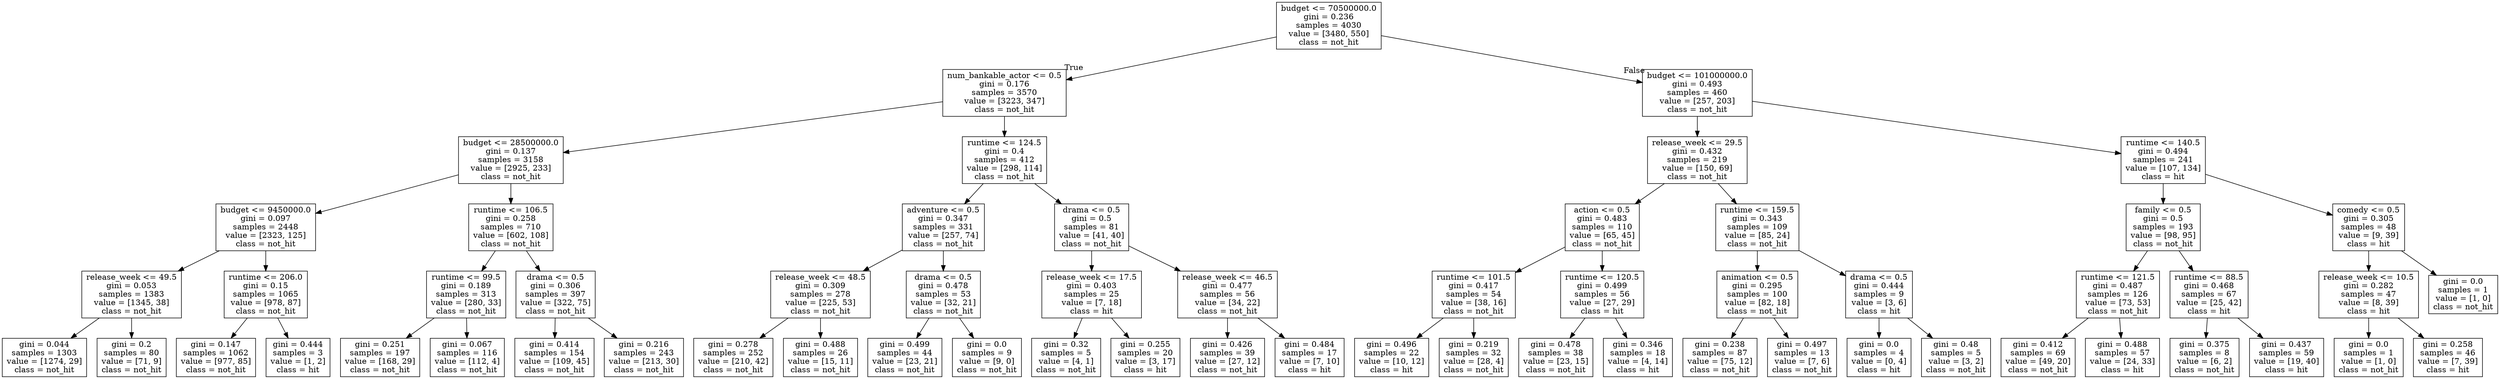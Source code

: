 digraph Tree {
node [shape=box] ;
0 [label="budget <= 70500000.0\ngini = 0.236\nsamples = 4030\nvalue = [3480, 550]\nclass = not_hit"] ;
1 [label="num_bankable_actor <= 0.5\ngini = 0.176\nsamples = 3570\nvalue = [3223, 347]\nclass = not_hit"] ;
0 -> 1 [labeldistance=2.5, labelangle=45, headlabel="True"] ;
2 [label="budget <= 28500000.0\ngini = 0.137\nsamples = 3158\nvalue = [2925, 233]\nclass = not_hit"] ;
1 -> 2 ;
3 [label="budget <= 9450000.0\ngini = 0.097\nsamples = 2448\nvalue = [2323, 125]\nclass = not_hit"] ;
2 -> 3 ;
4 [label="release_week <= 49.5\ngini = 0.053\nsamples = 1383\nvalue = [1345, 38]\nclass = not_hit"] ;
3 -> 4 ;
5 [label="gini = 0.044\nsamples = 1303\nvalue = [1274, 29]\nclass = not_hit"] ;
4 -> 5 ;
6 [label="gini = 0.2\nsamples = 80\nvalue = [71, 9]\nclass = not_hit"] ;
4 -> 6 ;
7 [label="runtime <= 206.0\ngini = 0.15\nsamples = 1065\nvalue = [978, 87]\nclass = not_hit"] ;
3 -> 7 ;
8 [label="gini = 0.147\nsamples = 1062\nvalue = [977, 85]\nclass = not_hit"] ;
7 -> 8 ;
9 [label="gini = 0.444\nsamples = 3\nvalue = [1, 2]\nclass = hit"] ;
7 -> 9 ;
10 [label="runtime <= 106.5\ngini = 0.258\nsamples = 710\nvalue = [602, 108]\nclass = not_hit"] ;
2 -> 10 ;
11 [label="runtime <= 99.5\ngini = 0.189\nsamples = 313\nvalue = [280, 33]\nclass = not_hit"] ;
10 -> 11 ;
12 [label="gini = 0.251\nsamples = 197\nvalue = [168, 29]\nclass = not_hit"] ;
11 -> 12 ;
13 [label="gini = 0.067\nsamples = 116\nvalue = [112, 4]\nclass = not_hit"] ;
11 -> 13 ;
14 [label="drama <= 0.5\ngini = 0.306\nsamples = 397\nvalue = [322, 75]\nclass = not_hit"] ;
10 -> 14 ;
15 [label="gini = 0.414\nsamples = 154\nvalue = [109, 45]\nclass = not_hit"] ;
14 -> 15 ;
16 [label="gini = 0.216\nsamples = 243\nvalue = [213, 30]\nclass = not_hit"] ;
14 -> 16 ;
17 [label="runtime <= 124.5\ngini = 0.4\nsamples = 412\nvalue = [298, 114]\nclass = not_hit"] ;
1 -> 17 ;
18 [label="adventure <= 0.5\ngini = 0.347\nsamples = 331\nvalue = [257, 74]\nclass = not_hit"] ;
17 -> 18 ;
19 [label="release_week <= 48.5\ngini = 0.309\nsamples = 278\nvalue = [225, 53]\nclass = not_hit"] ;
18 -> 19 ;
20 [label="gini = 0.278\nsamples = 252\nvalue = [210, 42]\nclass = not_hit"] ;
19 -> 20 ;
21 [label="gini = 0.488\nsamples = 26\nvalue = [15, 11]\nclass = not_hit"] ;
19 -> 21 ;
22 [label="drama <= 0.5\ngini = 0.478\nsamples = 53\nvalue = [32, 21]\nclass = not_hit"] ;
18 -> 22 ;
23 [label="gini = 0.499\nsamples = 44\nvalue = [23, 21]\nclass = not_hit"] ;
22 -> 23 ;
24 [label="gini = 0.0\nsamples = 9\nvalue = [9, 0]\nclass = not_hit"] ;
22 -> 24 ;
25 [label="drama <= 0.5\ngini = 0.5\nsamples = 81\nvalue = [41, 40]\nclass = not_hit"] ;
17 -> 25 ;
26 [label="release_week <= 17.5\ngini = 0.403\nsamples = 25\nvalue = [7, 18]\nclass = hit"] ;
25 -> 26 ;
27 [label="gini = 0.32\nsamples = 5\nvalue = [4, 1]\nclass = not_hit"] ;
26 -> 27 ;
28 [label="gini = 0.255\nsamples = 20\nvalue = [3, 17]\nclass = hit"] ;
26 -> 28 ;
29 [label="release_week <= 46.5\ngini = 0.477\nsamples = 56\nvalue = [34, 22]\nclass = not_hit"] ;
25 -> 29 ;
30 [label="gini = 0.426\nsamples = 39\nvalue = [27, 12]\nclass = not_hit"] ;
29 -> 30 ;
31 [label="gini = 0.484\nsamples = 17\nvalue = [7, 10]\nclass = hit"] ;
29 -> 31 ;
32 [label="budget <= 101000000.0\ngini = 0.493\nsamples = 460\nvalue = [257, 203]\nclass = not_hit"] ;
0 -> 32 [labeldistance=2.5, labelangle=-45, headlabel="False"] ;
33 [label="release_week <= 29.5\ngini = 0.432\nsamples = 219\nvalue = [150, 69]\nclass = not_hit"] ;
32 -> 33 ;
34 [label="action <= 0.5\ngini = 0.483\nsamples = 110\nvalue = [65, 45]\nclass = not_hit"] ;
33 -> 34 ;
35 [label="runtime <= 101.5\ngini = 0.417\nsamples = 54\nvalue = [38, 16]\nclass = not_hit"] ;
34 -> 35 ;
36 [label="gini = 0.496\nsamples = 22\nvalue = [10, 12]\nclass = hit"] ;
35 -> 36 ;
37 [label="gini = 0.219\nsamples = 32\nvalue = [28, 4]\nclass = not_hit"] ;
35 -> 37 ;
38 [label="runtime <= 120.5\ngini = 0.499\nsamples = 56\nvalue = [27, 29]\nclass = hit"] ;
34 -> 38 ;
39 [label="gini = 0.478\nsamples = 38\nvalue = [23, 15]\nclass = not_hit"] ;
38 -> 39 ;
40 [label="gini = 0.346\nsamples = 18\nvalue = [4, 14]\nclass = hit"] ;
38 -> 40 ;
41 [label="runtime <= 159.5\ngini = 0.343\nsamples = 109\nvalue = [85, 24]\nclass = not_hit"] ;
33 -> 41 ;
42 [label="animation <= 0.5\ngini = 0.295\nsamples = 100\nvalue = [82, 18]\nclass = not_hit"] ;
41 -> 42 ;
43 [label="gini = 0.238\nsamples = 87\nvalue = [75, 12]\nclass = not_hit"] ;
42 -> 43 ;
44 [label="gini = 0.497\nsamples = 13\nvalue = [7, 6]\nclass = not_hit"] ;
42 -> 44 ;
45 [label="drama <= 0.5\ngini = 0.444\nsamples = 9\nvalue = [3, 6]\nclass = hit"] ;
41 -> 45 ;
46 [label="gini = 0.0\nsamples = 4\nvalue = [0, 4]\nclass = hit"] ;
45 -> 46 ;
47 [label="gini = 0.48\nsamples = 5\nvalue = [3, 2]\nclass = not_hit"] ;
45 -> 47 ;
48 [label="runtime <= 140.5\ngini = 0.494\nsamples = 241\nvalue = [107, 134]\nclass = hit"] ;
32 -> 48 ;
49 [label="family <= 0.5\ngini = 0.5\nsamples = 193\nvalue = [98, 95]\nclass = not_hit"] ;
48 -> 49 ;
50 [label="runtime <= 121.5\ngini = 0.487\nsamples = 126\nvalue = [73, 53]\nclass = not_hit"] ;
49 -> 50 ;
51 [label="gini = 0.412\nsamples = 69\nvalue = [49, 20]\nclass = not_hit"] ;
50 -> 51 ;
52 [label="gini = 0.488\nsamples = 57\nvalue = [24, 33]\nclass = hit"] ;
50 -> 52 ;
53 [label="runtime <= 88.5\ngini = 0.468\nsamples = 67\nvalue = [25, 42]\nclass = hit"] ;
49 -> 53 ;
54 [label="gini = 0.375\nsamples = 8\nvalue = [6, 2]\nclass = not_hit"] ;
53 -> 54 ;
55 [label="gini = 0.437\nsamples = 59\nvalue = [19, 40]\nclass = hit"] ;
53 -> 55 ;
56 [label="comedy <= 0.5\ngini = 0.305\nsamples = 48\nvalue = [9, 39]\nclass = hit"] ;
48 -> 56 ;
57 [label="release_week <= 10.5\ngini = 0.282\nsamples = 47\nvalue = [8, 39]\nclass = hit"] ;
56 -> 57 ;
58 [label="gini = 0.0\nsamples = 1\nvalue = [1, 0]\nclass = not_hit"] ;
57 -> 58 ;
59 [label="gini = 0.258\nsamples = 46\nvalue = [7, 39]\nclass = hit"] ;
57 -> 59 ;
60 [label="gini = 0.0\nsamples = 1\nvalue = [1, 0]\nclass = not_hit"] ;
56 -> 60 ;
}
